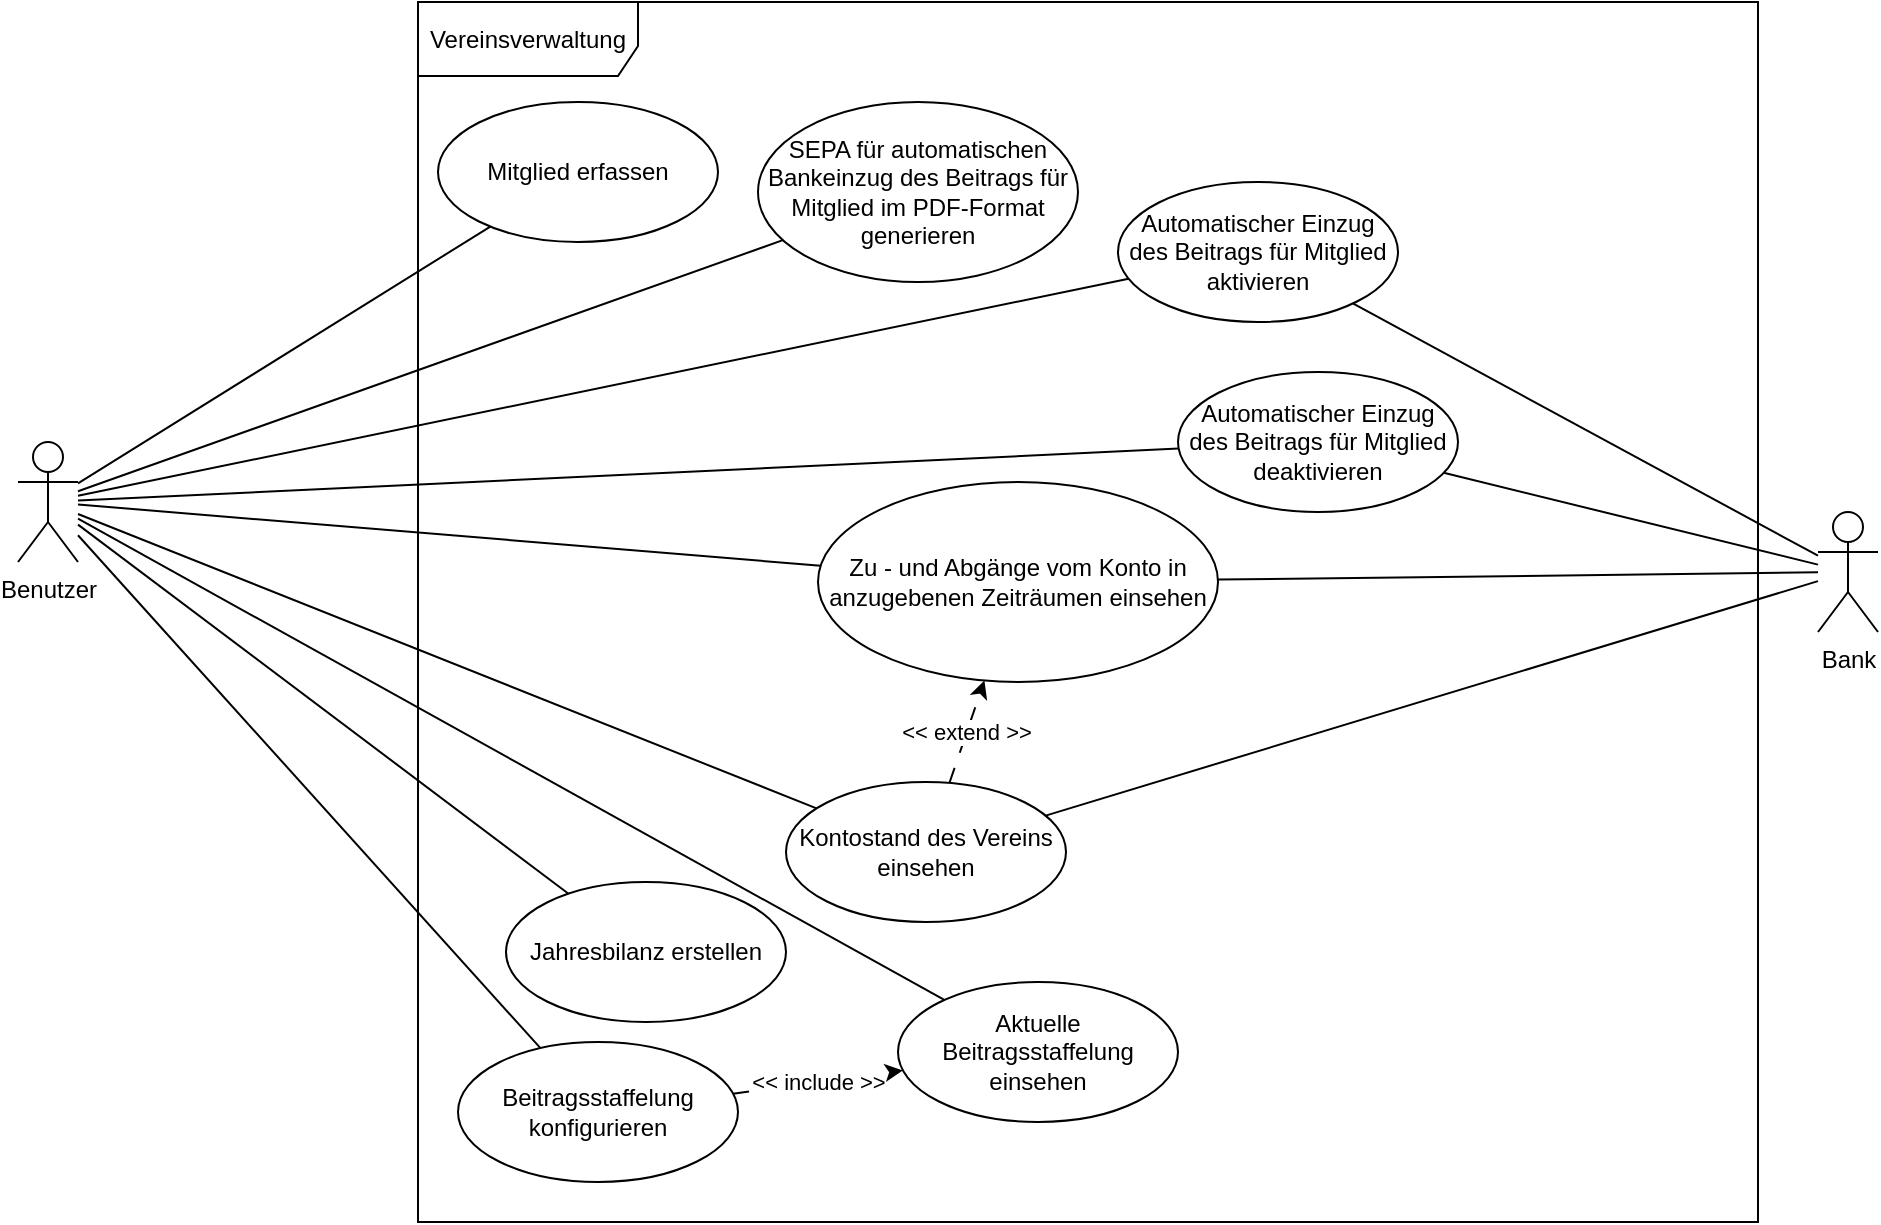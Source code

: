 <mxfile version="22.1.16" type="device">
  <diagram name="Seite-1" id="QP7oHoSzBWz8RqSxICpP">
    <mxGraphModel dx="1195" dy="622" grid="1" gridSize="10" guides="1" tooltips="1" connect="1" arrows="1" fold="1" page="1" pageScale="1" pageWidth="827" pageHeight="1169" math="0" shadow="0">
      <root>
        <mxCell id="0" />
        <mxCell id="1" parent="0" />
        <mxCell id="LC5mWiwYeEPQYET0ECP--1" value="Vereinsverwaltung" style="shape=umlFrame;whiteSpace=wrap;html=1;pointerEvents=0;width=110;height=37;" parent="1" vertex="1">
          <mxGeometry x="230" y="40" width="670" height="610" as="geometry" />
        </mxCell>
        <mxCell id="LC5mWiwYeEPQYET0ECP--2" value="Mitglied erfassen" style="ellipse;whiteSpace=wrap;html=1;" parent="1" vertex="1">
          <mxGeometry x="240" y="90" width="140" height="70" as="geometry" />
        </mxCell>
        <mxCell id="LC5mWiwYeEPQYET0ECP--4" style="rounded=0;orthogonalLoop=1;jettySize=auto;html=1;endArrow=none;endFill=0;" parent="1" source="LC5mWiwYeEPQYET0ECP--3" target="LC5mWiwYeEPQYET0ECP--2" edge="1">
          <mxGeometry relative="1" as="geometry" />
        </mxCell>
        <mxCell id="LC5mWiwYeEPQYET0ECP--6" style="rounded=0;orthogonalLoop=1;jettySize=auto;html=1;endArrow=none;endFill=0;" parent="1" source="LC5mWiwYeEPQYET0ECP--3" target="LC5mWiwYeEPQYET0ECP--5" edge="1">
          <mxGeometry relative="1" as="geometry" />
        </mxCell>
        <mxCell id="LC5mWiwYeEPQYET0ECP--9" style="rounded=0;orthogonalLoop=1;jettySize=auto;html=1;endArrow=none;endFill=0;" parent="1" source="LC5mWiwYeEPQYET0ECP--3" target="LC5mWiwYeEPQYET0ECP--8" edge="1">
          <mxGeometry relative="1" as="geometry" />
        </mxCell>
        <mxCell id="LC5mWiwYeEPQYET0ECP--13" style="rounded=0;orthogonalLoop=1;jettySize=auto;html=1;endArrow=none;endFill=0;" parent="1" source="LC5mWiwYeEPQYET0ECP--3" target="LC5mWiwYeEPQYET0ECP--12" edge="1">
          <mxGeometry relative="1" as="geometry" />
        </mxCell>
        <mxCell id="LC5mWiwYeEPQYET0ECP--17" style="rounded=0;orthogonalLoop=1;jettySize=auto;html=1;endArrow=none;endFill=0;" parent="1" source="LC5mWiwYeEPQYET0ECP--3" target="LC5mWiwYeEPQYET0ECP--14" edge="1">
          <mxGeometry relative="1" as="geometry" />
        </mxCell>
        <mxCell id="sATDczV30odTQPf0jmUU-2" style="rounded=0;orthogonalLoop=1;jettySize=auto;html=1;endArrow=none;endFill=0;" parent="1" source="LC5mWiwYeEPQYET0ECP--3" target="LC5mWiwYeEPQYET0ECP--10" edge="1">
          <mxGeometry relative="1" as="geometry" />
        </mxCell>
        <mxCell id="sATDczV30odTQPf0jmUU-3" style="rounded=0;orthogonalLoop=1;jettySize=auto;html=1;endArrow=none;endFill=0;" parent="1" source="LC5mWiwYeEPQYET0ECP--3" target="LC5mWiwYeEPQYET0ECP--15" edge="1">
          <mxGeometry relative="1" as="geometry" />
        </mxCell>
        <mxCell id="KSkD0ZimauGJofoJ77aI-3" style="rounded=0;orthogonalLoop=1;jettySize=auto;html=1;endArrow=none;endFill=0;" edge="1" parent="1" source="LC5mWiwYeEPQYET0ECP--3" target="KSkD0ZimauGJofoJ77aI-1">
          <mxGeometry relative="1" as="geometry" />
        </mxCell>
        <mxCell id="KSkD0ZimauGJofoJ77aI-4" style="rounded=0;orthogonalLoop=1;jettySize=auto;html=1;endArrow=none;endFill=0;" edge="1" parent="1" source="LC5mWiwYeEPQYET0ECP--3" target="KSkD0ZimauGJofoJ77aI-2">
          <mxGeometry relative="1" as="geometry" />
        </mxCell>
        <mxCell id="LC5mWiwYeEPQYET0ECP--3" value="Benutzer" style="shape=umlActor;verticalLabelPosition=bottom;verticalAlign=top;html=1;" parent="1" vertex="1">
          <mxGeometry x="30" y="260" width="30" height="60" as="geometry" />
        </mxCell>
        <mxCell id="LC5mWiwYeEPQYET0ECP--5" value="SEPA für automatischen Bankeinzug des Beitrags für Mitglied im PDF-Format&lt;br&gt;generieren" style="ellipse;whiteSpace=wrap;html=1;" parent="1" vertex="1">
          <mxGeometry x="400" y="90" width="160" height="90" as="geometry" />
        </mxCell>
        <mxCell id="LC5mWiwYeEPQYET0ECP--11" value="&amp;lt;&amp;lt; extend &amp;gt;&amp;gt;" style="rounded=0;orthogonalLoop=1;jettySize=auto;html=1;dashed=1;dashPattern=8 8;" parent="1" target="LC5mWiwYeEPQYET0ECP--10" edge="1" source="LC5mWiwYeEPQYET0ECP--8">
          <mxGeometry relative="1" as="geometry">
            <mxPoint x="400" y="348" as="sourcePoint" />
            <mxPoint x="514" y="173" as="targetPoint" />
          </mxGeometry>
        </mxCell>
        <mxCell id="LC5mWiwYeEPQYET0ECP--8" value="Kontostand des Vereins einsehen" style="ellipse;whiteSpace=wrap;html=1;" parent="1" vertex="1">
          <mxGeometry x="414" y="430" width="140" height="70" as="geometry" />
        </mxCell>
        <mxCell id="LC5mWiwYeEPQYET0ECP--10" value="Zu - und Abgänge vom Konto in anzugebenen Zeiträumen einsehen" style="ellipse;whiteSpace=wrap;html=1;" parent="1" vertex="1">
          <mxGeometry x="430" y="280" width="200" height="100" as="geometry" />
        </mxCell>
        <mxCell id="LC5mWiwYeEPQYET0ECP--12" value="Jahresbilanz erstellen" style="ellipse;whiteSpace=wrap;html=1;" parent="1" vertex="1">
          <mxGeometry x="274" y="480" width="140" height="70" as="geometry" />
        </mxCell>
        <mxCell id="LC5mWiwYeEPQYET0ECP--16" value="&amp;lt;&amp;lt; include &amp;gt;&amp;gt;" style="rounded=0;orthogonalLoop=1;jettySize=auto;html=1;dashed=1;dashPattern=8 8;" parent="1" source="LC5mWiwYeEPQYET0ECP--14" target="LC5mWiwYeEPQYET0ECP--15" edge="1">
          <mxGeometry relative="1" as="geometry" />
        </mxCell>
        <mxCell id="LC5mWiwYeEPQYET0ECP--14" value="Beitragsstaffelung konfigurieren" style="ellipse;whiteSpace=wrap;html=1;" parent="1" vertex="1">
          <mxGeometry x="250" y="560" width="140" height="70" as="geometry" />
        </mxCell>
        <mxCell id="LC5mWiwYeEPQYET0ECP--15" value="Aktuelle Beitragsstaffelung einsehen" style="ellipse;whiteSpace=wrap;html=1;" parent="1" vertex="1">
          <mxGeometry x="470" y="530" width="140" height="70" as="geometry" />
        </mxCell>
        <mxCell id="KSkD0ZimauGJofoJ77aI-1" value="Automatischer Einzug des Beitrags für Mitglied aktivieren" style="ellipse;whiteSpace=wrap;html=1;" vertex="1" parent="1">
          <mxGeometry x="580" y="130" width="140" height="70" as="geometry" />
        </mxCell>
        <mxCell id="KSkD0ZimauGJofoJ77aI-2" value="Automatischer Einzug des Beitrags für Mitglied deaktivieren" style="ellipse;whiteSpace=wrap;html=1;" vertex="1" parent="1">
          <mxGeometry x="610" y="225" width="140" height="70" as="geometry" />
        </mxCell>
        <mxCell id="KSkD0ZimauGJofoJ77aI-7" style="rounded=0;orthogonalLoop=1;jettySize=auto;html=1;endArrow=none;endFill=0;" edge="1" parent="1" source="KSkD0ZimauGJofoJ77aI-6" target="KSkD0ZimauGJofoJ77aI-1">
          <mxGeometry relative="1" as="geometry" />
        </mxCell>
        <mxCell id="KSkD0ZimauGJofoJ77aI-8" style="rounded=0;orthogonalLoop=1;jettySize=auto;html=1;endArrow=none;endFill=0;" edge="1" parent="1" source="KSkD0ZimauGJofoJ77aI-6" target="KSkD0ZimauGJofoJ77aI-2">
          <mxGeometry relative="1" as="geometry" />
        </mxCell>
        <mxCell id="KSkD0ZimauGJofoJ77aI-9" style="rounded=0;orthogonalLoop=1;jettySize=auto;html=1;endArrow=none;endFill=0;" edge="1" parent="1" source="KSkD0ZimauGJofoJ77aI-6" target="LC5mWiwYeEPQYET0ECP--8">
          <mxGeometry relative="1" as="geometry" />
        </mxCell>
        <mxCell id="KSkD0ZimauGJofoJ77aI-10" style="rounded=0;orthogonalLoop=1;jettySize=auto;html=1;endArrow=none;endFill=0;" edge="1" parent="1" source="KSkD0ZimauGJofoJ77aI-6" target="LC5mWiwYeEPQYET0ECP--10">
          <mxGeometry relative="1" as="geometry" />
        </mxCell>
        <mxCell id="KSkD0ZimauGJofoJ77aI-6" value="Bank" style="shape=umlActor;verticalLabelPosition=bottom;verticalAlign=top;html=1;" vertex="1" parent="1">
          <mxGeometry x="930" y="295" width="30" height="60" as="geometry" />
        </mxCell>
      </root>
    </mxGraphModel>
  </diagram>
</mxfile>
